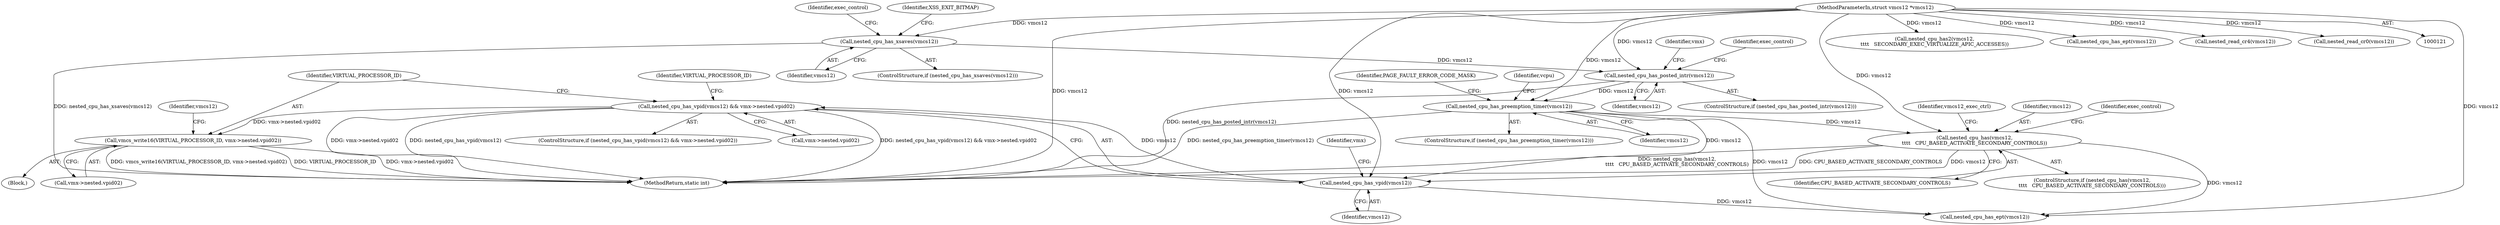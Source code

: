 digraph "0_linux_51aa68e7d57e3217192d88ce90fd5b8ef29ec94f@API" {
"1000808" [label="(Call,vmcs_write16(VIRTUAL_PROCESSOR_ID, vmx->nested.vpid02))"];
"1000799" [label="(Call,nested_cpu_has_vpid(vmcs12) && vmx->nested.vpid02)"];
"1000800" [label="(Call,nested_cpu_has_vpid(vmcs12))"];
"1000531" [label="(Call,nested_cpu_has(vmcs12,\n\t\t\t\t   CPU_BASED_ACTIVATE_SECONDARY_CONTROLS))"];
"1000486" [label="(Call,nested_cpu_has_preemption_timer(vmcs12))"];
"1000448" [label="(Call,nested_cpu_has_posted_intr(vmcs12))"];
"1000417" [label="(Call,nested_cpu_has_xsaves(vmcs12))"];
"1000123" [label="(MethodParameterIn,struct vmcs12 *vmcs12)"];
"1000804" [label="(Identifier,vmx)"];
"1000473" [label="(Identifier,exec_control)"];
"1000808" [label="(Call,vmcs_write16(VIRTUAL_PROCESSOR_ID, vmx->nested.vpid02))"];
"1000418" [label="(Identifier,vmcs12)"];
"1000886" [label="(Call,nested_cpu_has2(vmcs12,\n\t\t\t\t   SECONDARY_EXEC_VIRTUALIZE_APIC_ACCESSES))"];
"1000807" [label="(Block,)"];
"1000486" [label="(Call,nested_cpu_has_preemption_timer(vmcs12))"];
"1000485" [label="(ControlStructure,if (nested_cpu_has_preemption_timer(vmcs12)))"];
"1000123" [label="(MethodParameterIn,struct vmcs12 *vmcs12)"];
"1000449" [label="(Identifier,vmcs12)"];
"1000536" [label="(Identifier,vmcs12_exec_ctrl)"];
"1000967" [label="(Call,nested_cpu_has_ept(vmcs12))"];
"1000798" [label="(ControlStructure,if (nested_cpu_has_vpid(vmcs12) && vmx->nested.vpid02))"];
"1000448" [label="(Call,nested_cpu_has_posted_intr(vmcs12))"];
"1000801" [label="(Identifier,vmcs12)"];
"1000802" [label="(Call,vmx->nested.vpid02)"];
"1000417" [label="(Call,nested_cpu_has_xsaves(vmcs12))"];
"1000532" [label="(Identifier,vmcs12)"];
"1000416" [label="(ControlStructure,if (nested_cpu_has_xsaves(vmcs12)))"];
"1000809" [label="(Identifier,VIRTUAL_PROCESSOR_ID)"];
"1000530" [label="(ControlStructure,if (nested_cpu_has(vmcs12,\n\t\t\t\t   CPU_BASED_ACTIVATE_SECONDARY_CONTROLS)))"];
"1000799" [label="(Call,nested_cpu_has_vpid(vmcs12) && vmx->nested.vpid02)"];
"1000491" [label="(Identifier,PAGE_FAULT_ERROR_CODE_MASK)"];
"1000800" [label="(Call,nested_cpu_has_vpid(vmcs12))"];
"1001021" [label="(MethodReturn,static int)"];
"1000871" [label="(Call,nested_cpu_has_ept(vmcs12))"];
"1000447" [label="(ControlStructure,if (nested_cpu_has_posted_intr(vmcs12)))"];
"1000908" [label="(Call,nested_read_cr4(vmcs12))"];
"1000531" [label="(Call,nested_cpu_has(vmcs12,\n\t\t\t\t   CPU_BASED_ACTIVATE_SECONDARY_CONTROLS))"];
"1000818" [label="(Identifier,vmcs12)"];
"1000810" [label="(Call,vmx->nested.vpid02)"];
"1000846" [label="(Identifier,VIRTUAL_PROCESSOR_ID)"];
"1000533" [label="(Identifier,CPU_BASED_ACTIVATE_SECONDARY_CONTROLS)"];
"1000899" [label="(Call,nested_read_cr0(vmcs12))"];
"1000547" [label="(Identifier,exec_control)"];
"1000487" [label="(Identifier,vmcs12)"];
"1000425" [label="(Identifier,exec_control)"];
"1000454" [label="(Identifier,vmx)"];
"1000420" [label="(Identifier,XSS_EXIT_BITMAP)"];
"1000489" [label="(Identifier,vcpu)"];
"1000808" -> "1000807"  [label="AST: "];
"1000808" -> "1000810"  [label="CFG: "];
"1000809" -> "1000808"  [label="AST: "];
"1000810" -> "1000808"  [label="AST: "];
"1000818" -> "1000808"  [label="CFG: "];
"1000808" -> "1001021"  [label="DDG: vmx->nested.vpid02"];
"1000808" -> "1001021"  [label="DDG: vmcs_write16(VIRTUAL_PROCESSOR_ID, vmx->nested.vpid02)"];
"1000808" -> "1001021"  [label="DDG: VIRTUAL_PROCESSOR_ID"];
"1000799" -> "1000808"  [label="DDG: vmx->nested.vpid02"];
"1000799" -> "1000798"  [label="AST: "];
"1000799" -> "1000800"  [label="CFG: "];
"1000799" -> "1000802"  [label="CFG: "];
"1000800" -> "1000799"  [label="AST: "];
"1000802" -> "1000799"  [label="AST: "];
"1000809" -> "1000799"  [label="CFG: "];
"1000846" -> "1000799"  [label="CFG: "];
"1000799" -> "1001021"  [label="DDG: vmx->nested.vpid02"];
"1000799" -> "1001021"  [label="DDG: nested_cpu_has_vpid(vmcs12)"];
"1000799" -> "1001021"  [label="DDG: nested_cpu_has_vpid(vmcs12) && vmx->nested.vpid02"];
"1000800" -> "1000799"  [label="DDG: vmcs12"];
"1000800" -> "1000801"  [label="CFG: "];
"1000801" -> "1000800"  [label="AST: "];
"1000804" -> "1000800"  [label="CFG: "];
"1000531" -> "1000800"  [label="DDG: vmcs12"];
"1000486" -> "1000800"  [label="DDG: vmcs12"];
"1000123" -> "1000800"  [label="DDG: vmcs12"];
"1000800" -> "1000871"  [label="DDG: vmcs12"];
"1000531" -> "1000530"  [label="AST: "];
"1000531" -> "1000533"  [label="CFG: "];
"1000532" -> "1000531"  [label="AST: "];
"1000533" -> "1000531"  [label="AST: "];
"1000536" -> "1000531"  [label="CFG: "];
"1000547" -> "1000531"  [label="CFG: "];
"1000531" -> "1001021"  [label="DDG: CPU_BASED_ACTIVATE_SECONDARY_CONTROLS"];
"1000531" -> "1001021"  [label="DDG: nested_cpu_has(vmcs12,\n\t\t\t\t   CPU_BASED_ACTIVATE_SECONDARY_CONTROLS)"];
"1000486" -> "1000531"  [label="DDG: vmcs12"];
"1000123" -> "1000531"  [label="DDG: vmcs12"];
"1000531" -> "1000871"  [label="DDG: vmcs12"];
"1000486" -> "1000485"  [label="AST: "];
"1000486" -> "1000487"  [label="CFG: "];
"1000487" -> "1000486"  [label="AST: "];
"1000489" -> "1000486"  [label="CFG: "];
"1000491" -> "1000486"  [label="CFG: "];
"1000486" -> "1001021"  [label="DDG: nested_cpu_has_preemption_timer(vmcs12)"];
"1000448" -> "1000486"  [label="DDG: vmcs12"];
"1000123" -> "1000486"  [label="DDG: vmcs12"];
"1000486" -> "1000871"  [label="DDG: vmcs12"];
"1000448" -> "1000447"  [label="AST: "];
"1000448" -> "1000449"  [label="CFG: "];
"1000449" -> "1000448"  [label="AST: "];
"1000454" -> "1000448"  [label="CFG: "];
"1000473" -> "1000448"  [label="CFG: "];
"1000448" -> "1001021"  [label="DDG: nested_cpu_has_posted_intr(vmcs12)"];
"1000417" -> "1000448"  [label="DDG: vmcs12"];
"1000123" -> "1000448"  [label="DDG: vmcs12"];
"1000417" -> "1000416"  [label="AST: "];
"1000417" -> "1000418"  [label="CFG: "];
"1000418" -> "1000417"  [label="AST: "];
"1000420" -> "1000417"  [label="CFG: "];
"1000425" -> "1000417"  [label="CFG: "];
"1000417" -> "1001021"  [label="DDG: nested_cpu_has_xsaves(vmcs12)"];
"1000123" -> "1000417"  [label="DDG: vmcs12"];
"1000123" -> "1000121"  [label="AST: "];
"1000123" -> "1001021"  [label="DDG: vmcs12"];
"1000123" -> "1000871"  [label="DDG: vmcs12"];
"1000123" -> "1000886"  [label="DDG: vmcs12"];
"1000123" -> "1000899"  [label="DDG: vmcs12"];
"1000123" -> "1000908"  [label="DDG: vmcs12"];
"1000123" -> "1000967"  [label="DDG: vmcs12"];
}
